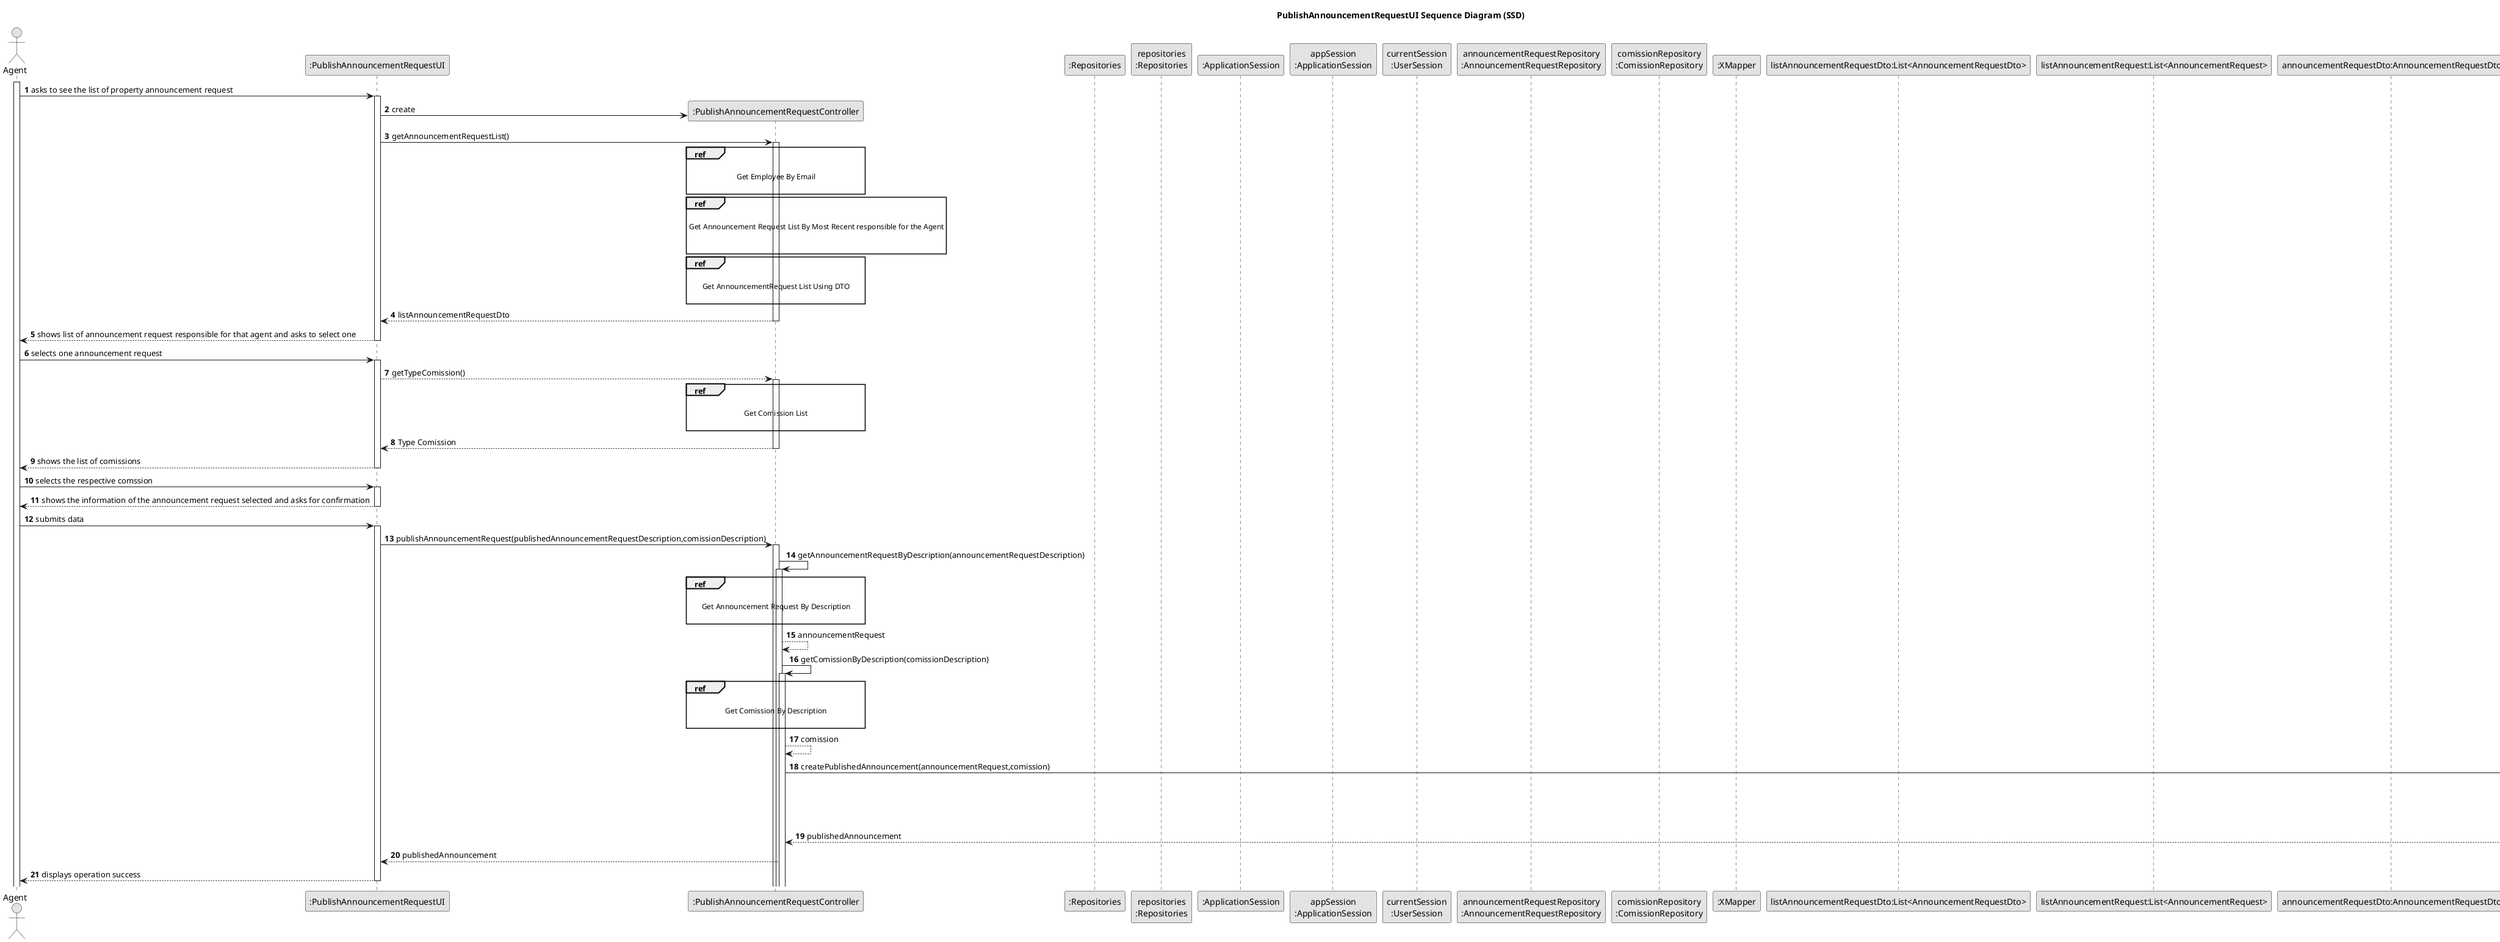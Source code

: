 @startuml

'https://plantuml.com/sequence-diagram

autonumber

@startuml
skinparam monochrome true
skinparam packageStyle rectangle
skinparam shadowing false

title PublishAnnouncementRequestUI Sequence Diagram (SSD)

autonumber

actor "Agent" as Agent
participant ":PublishAnnouncementRequestUI" as PublishAnnouncementRequestUI
participant ":PublishAnnouncementRequestController" as PublishAnnouncementRequestController
participant ":Repositories" as Singleton
participant "repositories\n:Repositories" as repositories
participant ":ApplicationSession" as AplicationSession
participant "appSession\n:ApplicationSession" as aplicationSession
participant "currentSession\n:UserSession" as UserSession
participant "announcementRequestRepository\n:AnnouncementRequestRepository" as AnnouncementRequestRepository
participant "comissionRepository\n:ComissionRepository" as ComissionRepository
participant ":XMapper" as XMapper
participant "listAnnouncementRequestDto:List<AnnouncementRequestDto>" as listAnnouncementRequestDto
participant "listAnnouncementRequest:List<AnnouncementRequest>" as listAnnouncementRequest
participant "announcementRequestDto:AnnouncementRequestDto" as AnnouncementRequestDto
participant "publishedAnnouncementRequestRepository\n:PublishedAnnouncementRequestRepository" as PublishAnnouncementRepository
participant "employeeRepository\n:EmployeeRepository" as EmployeeRepository


activate Agent

    Agent -> PublishAnnouncementRequestUI : asks to see the list of property announcement request
    activate PublishAnnouncementRequestUI

PublishAnnouncementRequestUI -> PublishAnnouncementRequestController**: create

PublishAnnouncementRequestUI -> PublishAnnouncementRequestController : getAnnouncementRequestList()
activate PublishAnnouncementRequestController

ref over PublishAnnouncementRequestController

            Get Employee By Email

end ref

ref over PublishAnnouncementRequestController

            Get Announcement Request List By Most Recent responsible for the Agent


 end ref

ref over PublishAnnouncementRequestController

            Get AnnouncementRequest List Using DTO

 end ref

PublishAnnouncementRequestController --> PublishAnnouncementRequestUI:listAnnouncementRequestDto
deactivate PublishAnnouncementRequestController

     PublishAnnouncementRequestUI --> Agent : shows list of announcement request responsible for that agent and asks to select one
        deactivate PublishAnnouncementRequestUI

            Agent -> PublishAnnouncementRequestUI : selects one announcement request
            activate PublishAnnouncementRequestUI



 PublishAnnouncementRequestUI --> PublishAnnouncementRequestController : getTypeComission()
           activate PublishAnnouncementRequestController

          ref over PublishAnnouncementRequestController

                      Get Comission List

           end ref
           PublishAnnouncementRequestController --> PublishAnnouncementRequestUI : Type Comission
           deactivate PublishAnnouncementRequestController



PublishAnnouncementRequestUI --> Agent:shows the list of comissions
deactivate PublishAnnouncementRequestUI

Agent -> PublishAnnouncementRequestUI:selects the respective comssion
activate PublishAnnouncementRequestUI

PublishAnnouncementRequestUI --> Agent:shows the information of the announcement request selected and asks for confirmation
deactivate PublishAnnouncementRequestUI

 Agent -> PublishAnnouncementRequestUI : submits data
    activate PublishAnnouncementRequestUI


PublishAnnouncementRequestUI -> PublishAnnouncementRequestController:publishAnnouncementRequest(publishedAnnouncementRequestDescription,comissionDescription)
activate PublishAnnouncementRequestController

PublishAnnouncementRequestController -> PublishAnnouncementRequestController:getAnnouncementRequestByDescription(announcementRequestDescription)
activate PublishAnnouncementRequestController


ref over PublishAnnouncementRequestController

                      Get Announcement Request By Description

           end ref

PublishAnnouncementRequestController--> PublishAnnouncementRequestController:announcementRequest


PublishAnnouncementRequestController -> PublishAnnouncementRequestController:getComissionByDescription(comissionDescription)
activate PublishAnnouncementRequestController

ref over PublishAnnouncementRequestController

                      Get Comission By Description

           end ref

PublishAnnouncementRequestController --> PublishAnnouncementRequestController:comission

PublishAnnouncementRequestController -> PublishAnnouncementRepository:createPublishedAnnouncement(announcementRequest,comission)
activate PublishAnnouncementRepository

ref over PublishAnnouncementRepository

                      Create Published Announcement

           end ref

PublishAnnouncementRepository --> PublishAnnouncementRequestController:publishedAnnouncement
deactivate PublishAnnouncementRepository

PublishAnnouncementRequestController --> PublishAnnouncementRequestUI:publishedAnnouncement

        PublishAnnouncementRequestUI --> Agent : displays operation success
    deactivate PublishAnnouncementRequestUI



@enduml